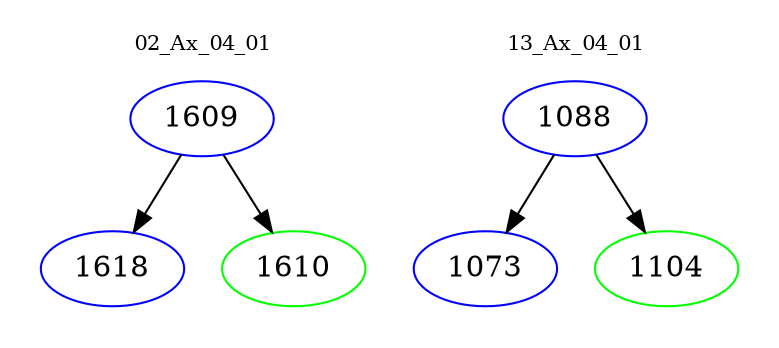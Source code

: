 digraph{
subgraph cluster_0 {
color = white
label = "02_Ax_04_01";
fontsize=10;
T0_1609 [label="1609", color="blue"]
T0_1609 -> T0_1618 [color="black"]
T0_1618 [label="1618", color="blue"]
T0_1609 -> T0_1610 [color="black"]
T0_1610 [label="1610", color="green"]
}
subgraph cluster_1 {
color = white
label = "13_Ax_04_01";
fontsize=10;
T1_1088 [label="1088", color="blue"]
T1_1088 -> T1_1073 [color="black"]
T1_1073 [label="1073", color="blue"]
T1_1088 -> T1_1104 [color="black"]
T1_1104 [label="1104", color="green"]
}
}
